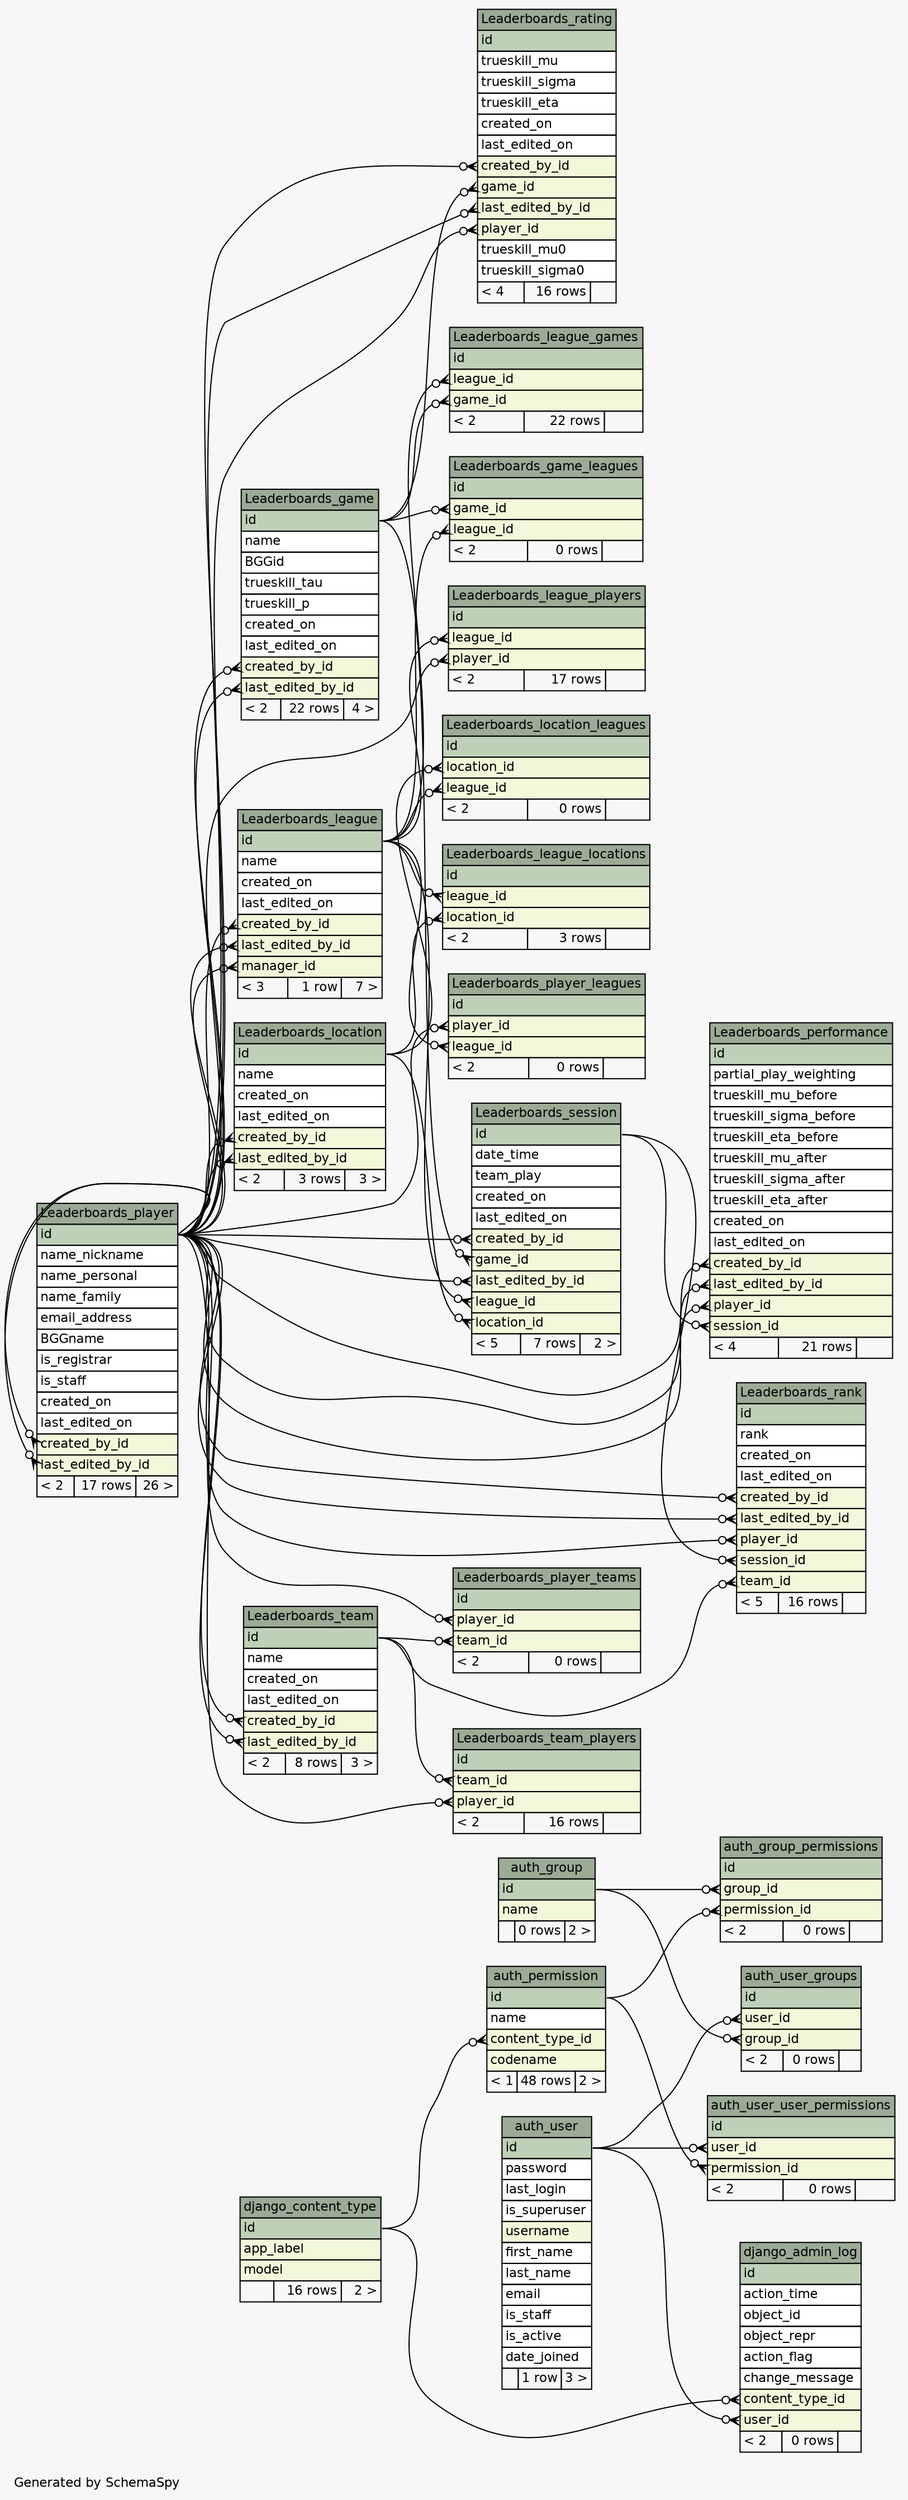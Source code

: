 // dot 2.38.0 on Linux 4.4.0-38-generic
// SchemaSpy rev 590
digraph "largeRelationshipsDiagram" {
  graph [
    rankdir="RL"
    bgcolor="#f7f7f7"
    label="\nGenerated by SchemaSpy"
    labeljust="l"
    nodesep="0.18"
    ranksep="0.46"
    fontname="Helvetica"
    fontsize="11"
  ];
  node [
    fontname="Helvetica"
    fontsize="11"
    shape="plaintext"
  ];
  edge [
    arrowsize="0.8"
  ];
  "auth_group" [
    label=<
    <TABLE BORDER="0" CELLBORDER="1" CELLSPACING="0" BGCOLOR="#ffffff">
      <TR><TD COLSPAN="3" BGCOLOR="#9bab96" ALIGN="CENTER">auth_group</TD></TR>
      <TR><TD PORT="id" COLSPAN="3" BGCOLOR="#bed1b8" ALIGN="LEFT">id</TD></TR>
      <TR><TD PORT="name" COLSPAN="3" BGCOLOR="#f4f7da" ALIGN="LEFT">name</TD></TR>
      <TR><TD ALIGN="LEFT" BGCOLOR="#f7f7f7">  </TD><TD ALIGN="RIGHT" BGCOLOR="#f7f7f7">0 rows</TD><TD ALIGN="RIGHT" BGCOLOR="#f7f7f7">2 &gt;</TD></TR>
    </TABLE>>
    URL="tables/auth_group.html"
    tooltip="auth_group"
  ];
  "auth_group_permissions" [
    label=<
    <TABLE BORDER="0" CELLBORDER="1" CELLSPACING="0" BGCOLOR="#ffffff">
      <TR><TD COLSPAN="3" BGCOLOR="#9bab96" ALIGN="CENTER">auth_group_permissions</TD></TR>
      <TR><TD PORT="id" COLSPAN="3" BGCOLOR="#bed1b8" ALIGN="LEFT">id</TD></TR>
      <TR><TD PORT="group_id" COLSPAN="3" BGCOLOR="#f4f7da" ALIGN="LEFT">group_id</TD></TR>
      <TR><TD PORT="permission_id" COLSPAN="3" BGCOLOR="#f4f7da" ALIGN="LEFT">permission_id</TD></TR>
      <TR><TD ALIGN="LEFT" BGCOLOR="#f7f7f7">&lt; 2</TD><TD ALIGN="RIGHT" BGCOLOR="#f7f7f7">0 rows</TD><TD ALIGN="RIGHT" BGCOLOR="#f7f7f7">  </TD></TR>
    </TABLE>>
    URL="tables/auth_group_permissions.html"
    tooltip="auth_group_permissions"
  ];
  "auth_permission" [
    label=<
    <TABLE BORDER="0" CELLBORDER="1" CELLSPACING="0" BGCOLOR="#ffffff">
      <TR><TD COLSPAN="3" BGCOLOR="#9bab96" ALIGN="CENTER">auth_permission</TD></TR>
      <TR><TD PORT="id" COLSPAN="3" BGCOLOR="#bed1b8" ALIGN="LEFT">id</TD></TR>
      <TR><TD PORT="name" COLSPAN="3" ALIGN="LEFT">name</TD></TR>
      <TR><TD PORT="content_type_id" COLSPAN="3" BGCOLOR="#f4f7da" ALIGN="LEFT">content_type_id</TD></TR>
      <TR><TD PORT="codename" COLSPAN="3" BGCOLOR="#f4f7da" ALIGN="LEFT">codename</TD></TR>
      <TR><TD ALIGN="LEFT" BGCOLOR="#f7f7f7">&lt; 1</TD><TD ALIGN="RIGHT" BGCOLOR="#f7f7f7">48 rows</TD><TD ALIGN="RIGHT" BGCOLOR="#f7f7f7">2 &gt;</TD></TR>
    </TABLE>>
    URL="tables/auth_permission.html"
    tooltip="auth_permission"
  ];
  "auth_user" [
    label=<
    <TABLE BORDER="0" CELLBORDER="1" CELLSPACING="0" BGCOLOR="#ffffff">
      <TR><TD COLSPAN="3" BGCOLOR="#9bab96" ALIGN="CENTER">auth_user</TD></TR>
      <TR><TD PORT="id" COLSPAN="3" BGCOLOR="#bed1b8" ALIGN="LEFT">id</TD></TR>
      <TR><TD PORT="password" COLSPAN="3" ALIGN="LEFT">password</TD></TR>
      <TR><TD PORT="last_login" COLSPAN="3" ALIGN="LEFT">last_login</TD></TR>
      <TR><TD PORT="is_superuser" COLSPAN="3" ALIGN="LEFT">is_superuser</TD></TR>
      <TR><TD PORT="username" COLSPAN="3" BGCOLOR="#f4f7da" ALIGN="LEFT">username</TD></TR>
      <TR><TD PORT="first_name" COLSPAN="3" ALIGN="LEFT">first_name</TD></TR>
      <TR><TD PORT="last_name" COLSPAN="3" ALIGN="LEFT">last_name</TD></TR>
      <TR><TD PORT="email" COLSPAN="3" ALIGN="LEFT">email</TD></TR>
      <TR><TD PORT="is_staff" COLSPAN="3" ALIGN="LEFT">is_staff</TD></TR>
      <TR><TD PORT="is_active" COLSPAN="3" ALIGN="LEFT">is_active</TD></TR>
      <TR><TD PORT="date_joined" COLSPAN="3" ALIGN="LEFT">date_joined</TD></TR>
      <TR><TD ALIGN="LEFT" BGCOLOR="#f7f7f7">  </TD><TD ALIGN="RIGHT" BGCOLOR="#f7f7f7">1 row</TD><TD ALIGN="RIGHT" BGCOLOR="#f7f7f7">3 &gt;</TD></TR>
    </TABLE>>
    URL="tables/auth_user.html"
    tooltip="auth_user"
  ];
  "auth_user_groups" [
    label=<
    <TABLE BORDER="0" CELLBORDER="1" CELLSPACING="0" BGCOLOR="#ffffff">
      <TR><TD COLSPAN="3" BGCOLOR="#9bab96" ALIGN="CENTER">auth_user_groups</TD></TR>
      <TR><TD PORT="id" COLSPAN="3" BGCOLOR="#bed1b8" ALIGN="LEFT">id</TD></TR>
      <TR><TD PORT="user_id" COLSPAN="3" BGCOLOR="#f4f7da" ALIGN="LEFT">user_id</TD></TR>
      <TR><TD PORT="group_id" COLSPAN="3" BGCOLOR="#f4f7da" ALIGN="LEFT">group_id</TD></TR>
      <TR><TD ALIGN="LEFT" BGCOLOR="#f7f7f7">&lt; 2</TD><TD ALIGN="RIGHT" BGCOLOR="#f7f7f7">0 rows</TD><TD ALIGN="RIGHT" BGCOLOR="#f7f7f7">  </TD></TR>
    </TABLE>>
    URL="tables/auth_user_groups.html"
    tooltip="auth_user_groups"
  ];
  "auth_user_user_permissions" [
    label=<
    <TABLE BORDER="0" CELLBORDER="1" CELLSPACING="0" BGCOLOR="#ffffff">
      <TR><TD COLSPAN="3" BGCOLOR="#9bab96" ALIGN="CENTER">auth_user_user_permissions</TD></TR>
      <TR><TD PORT="id" COLSPAN="3" BGCOLOR="#bed1b8" ALIGN="LEFT">id</TD></TR>
      <TR><TD PORT="user_id" COLSPAN="3" BGCOLOR="#f4f7da" ALIGN="LEFT">user_id</TD></TR>
      <TR><TD PORT="permission_id" COLSPAN="3" BGCOLOR="#f4f7da" ALIGN="LEFT">permission_id</TD></TR>
      <TR><TD ALIGN="LEFT" BGCOLOR="#f7f7f7">&lt; 2</TD><TD ALIGN="RIGHT" BGCOLOR="#f7f7f7">0 rows</TD><TD ALIGN="RIGHT" BGCOLOR="#f7f7f7">  </TD></TR>
    </TABLE>>
    URL="tables/auth_user_user_permissions.html"
    tooltip="auth_user_user_permissions"
  ];
  "django_admin_log" [
    label=<
    <TABLE BORDER="0" CELLBORDER="1" CELLSPACING="0" BGCOLOR="#ffffff">
      <TR><TD COLSPAN="3" BGCOLOR="#9bab96" ALIGN="CENTER">django_admin_log</TD></TR>
      <TR><TD PORT="id" COLSPAN="3" BGCOLOR="#bed1b8" ALIGN="LEFT">id</TD></TR>
      <TR><TD PORT="action_time" COLSPAN="3" ALIGN="LEFT">action_time</TD></TR>
      <TR><TD PORT="object_id" COLSPAN="3" ALIGN="LEFT">object_id</TD></TR>
      <TR><TD PORT="object_repr" COLSPAN="3" ALIGN="LEFT">object_repr</TD></TR>
      <TR><TD PORT="action_flag" COLSPAN="3" ALIGN="LEFT">action_flag</TD></TR>
      <TR><TD PORT="change_message" COLSPAN="3" ALIGN="LEFT">change_message</TD></TR>
      <TR><TD PORT="content_type_id" COLSPAN="3" BGCOLOR="#f4f7da" ALIGN="LEFT">content_type_id</TD></TR>
      <TR><TD PORT="user_id" COLSPAN="3" BGCOLOR="#f4f7da" ALIGN="LEFT">user_id</TD></TR>
      <TR><TD ALIGN="LEFT" BGCOLOR="#f7f7f7">&lt; 2</TD><TD ALIGN="RIGHT" BGCOLOR="#f7f7f7">0 rows</TD><TD ALIGN="RIGHT" BGCOLOR="#f7f7f7">  </TD></TR>
    </TABLE>>
    URL="tables/django_admin_log.html"
    tooltip="django_admin_log"
  ];
  "django_content_type" [
    label=<
    <TABLE BORDER="0" CELLBORDER="1" CELLSPACING="0" BGCOLOR="#ffffff">
      <TR><TD COLSPAN="3" BGCOLOR="#9bab96" ALIGN="CENTER">django_content_type</TD></TR>
      <TR><TD PORT="id" COLSPAN="3" BGCOLOR="#bed1b8" ALIGN="LEFT">id</TD></TR>
      <TR><TD PORT="app_label" COLSPAN="3" BGCOLOR="#f4f7da" ALIGN="LEFT">app_label</TD></TR>
      <TR><TD PORT="model" COLSPAN="3" BGCOLOR="#f4f7da" ALIGN="LEFT">model</TD></TR>
      <TR><TD ALIGN="LEFT" BGCOLOR="#f7f7f7">  </TD><TD ALIGN="RIGHT" BGCOLOR="#f7f7f7">16 rows</TD><TD ALIGN="RIGHT" BGCOLOR="#f7f7f7">2 &gt;</TD></TR>
    </TABLE>>
    URL="tables/django_content_type.html"
    tooltip="django_content_type"
  ];
  "Leaderboards_game" [
    label=<
    <TABLE BORDER="0" CELLBORDER="1" CELLSPACING="0" BGCOLOR="#ffffff">
      <TR><TD COLSPAN="3" BGCOLOR="#9bab96" ALIGN="CENTER">Leaderboards_game</TD></TR>
      <TR><TD PORT="id" COLSPAN="3" BGCOLOR="#bed1b8" ALIGN="LEFT">id</TD></TR>
      <TR><TD PORT="name" COLSPAN="3" ALIGN="LEFT">name</TD></TR>
      <TR><TD PORT="BGGid" COLSPAN="3" ALIGN="LEFT">BGGid</TD></TR>
      <TR><TD PORT="trueskill_tau" COLSPAN="3" ALIGN="LEFT">trueskill_tau</TD></TR>
      <TR><TD PORT="trueskill_p" COLSPAN="3" ALIGN="LEFT">trueskill_p</TD></TR>
      <TR><TD PORT="created_on" COLSPAN="3" ALIGN="LEFT">created_on</TD></TR>
      <TR><TD PORT="last_edited_on" COLSPAN="3" ALIGN="LEFT">last_edited_on</TD></TR>
      <TR><TD PORT="created_by_id" COLSPAN="3" BGCOLOR="#f4f7da" ALIGN="LEFT">created_by_id</TD></TR>
      <TR><TD PORT="last_edited_by_id" COLSPAN="3" BGCOLOR="#f4f7da" ALIGN="LEFT">last_edited_by_id</TD></TR>
      <TR><TD ALIGN="LEFT" BGCOLOR="#f7f7f7">&lt; 2</TD><TD ALIGN="RIGHT" BGCOLOR="#f7f7f7">22 rows</TD><TD ALIGN="RIGHT" BGCOLOR="#f7f7f7">4 &gt;</TD></TR>
    </TABLE>>
    URL="tables/Leaderboards_game.html"
    tooltip="Leaderboards_game"
  ];
  "Leaderboards_game_leagues" [
    label=<
    <TABLE BORDER="0" CELLBORDER="1" CELLSPACING="0" BGCOLOR="#ffffff">
      <TR><TD COLSPAN="3" BGCOLOR="#9bab96" ALIGN="CENTER">Leaderboards_game_leagues</TD></TR>
      <TR><TD PORT="id" COLSPAN="3" BGCOLOR="#bed1b8" ALIGN="LEFT">id</TD></TR>
      <TR><TD PORT="game_id" COLSPAN="3" BGCOLOR="#f4f7da" ALIGN="LEFT">game_id</TD></TR>
      <TR><TD PORT="league_id" COLSPAN="3" BGCOLOR="#f4f7da" ALIGN="LEFT">league_id</TD></TR>
      <TR><TD ALIGN="LEFT" BGCOLOR="#f7f7f7">&lt; 2</TD><TD ALIGN="RIGHT" BGCOLOR="#f7f7f7">0 rows</TD><TD ALIGN="RIGHT" BGCOLOR="#f7f7f7">  </TD></TR>
    </TABLE>>
    URL="tables/Leaderboards_game_leagues.html"
    tooltip="Leaderboards_game_leagues"
  ];
  "Leaderboards_league" [
    label=<
    <TABLE BORDER="0" CELLBORDER="1" CELLSPACING="0" BGCOLOR="#ffffff">
      <TR><TD COLSPAN="3" BGCOLOR="#9bab96" ALIGN="CENTER">Leaderboards_league</TD></TR>
      <TR><TD PORT="id" COLSPAN="3" BGCOLOR="#bed1b8" ALIGN="LEFT">id</TD></TR>
      <TR><TD PORT="name" COLSPAN="3" ALIGN="LEFT">name</TD></TR>
      <TR><TD PORT="created_on" COLSPAN="3" ALIGN="LEFT">created_on</TD></TR>
      <TR><TD PORT="last_edited_on" COLSPAN="3" ALIGN="LEFT">last_edited_on</TD></TR>
      <TR><TD PORT="created_by_id" COLSPAN="3" BGCOLOR="#f4f7da" ALIGN="LEFT">created_by_id</TD></TR>
      <TR><TD PORT="last_edited_by_id" COLSPAN="3" BGCOLOR="#f4f7da" ALIGN="LEFT">last_edited_by_id</TD></TR>
      <TR><TD PORT="manager_id" COLSPAN="3" BGCOLOR="#f4f7da" ALIGN="LEFT">manager_id</TD></TR>
      <TR><TD ALIGN="LEFT" BGCOLOR="#f7f7f7">&lt; 3</TD><TD ALIGN="RIGHT" BGCOLOR="#f7f7f7">1 row</TD><TD ALIGN="RIGHT" BGCOLOR="#f7f7f7">7 &gt;</TD></TR>
    </TABLE>>
    URL="tables/Leaderboards_league.html"
    tooltip="Leaderboards_league"
  ];
  "Leaderboards_league_games" [
    label=<
    <TABLE BORDER="0" CELLBORDER="1" CELLSPACING="0" BGCOLOR="#ffffff">
      <TR><TD COLSPAN="3" BGCOLOR="#9bab96" ALIGN="CENTER">Leaderboards_league_games</TD></TR>
      <TR><TD PORT="id" COLSPAN="3" BGCOLOR="#bed1b8" ALIGN="LEFT">id</TD></TR>
      <TR><TD PORT="league_id" COLSPAN="3" BGCOLOR="#f4f7da" ALIGN="LEFT">league_id</TD></TR>
      <TR><TD PORT="game_id" COLSPAN="3" BGCOLOR="#f4f7da" ALIGN="LEFT">game_id</TD></TR>
      <TR><TD ALIGN="LEFT" BGCOLOR="#f7f7f7">&lt; 2</TD><TD ALIGN="RIGHT" BGCOLOR="#f7f7f7">22 rows</TD><TD ALIGN="RIGHT" BGCOLOR="#f7f7f7">  </TD></TR>
    </TABLE>>
    URL="tables/Leaderboards_league_games.html"
    tooltip="Leaderboards_league_games"
  ];
  "Leaderboards_league_locations" [
    label=<
    <TABLE BORDER="0" CELLBORDER="1" CELLSPACING="0" BGCOLOR="#ffffff">
      <TR><TD COLSPAN="3" BGCOLOR="#9bab96" ALIGN="CENTER">Leaderboards_league_locations</TD></TR>
      <TR><TD PORT="id" COLSPAN="3" BGCOLOR="#bed1b8" ALIGN="LEFT">id</TD></TR>
      <TR><TD PORT="league_id" COLSPAN="3" BGCOLOR="#f4f7da" ALIGN="LEFT">league_id</TD></TR>
      <TR><TD PORT="location_id" COLSPAN="3" BGCOLOR="#f4f7da" ALIGN="LEFT">location_id</TD></TR>
      <TR><TD ALIGN="LEFT" BGCOLOR="#f7f7f7">&lt; 2</TD><TD ALIGN="RIGHT" BGCOLOR="#f7f7f7">3 rows</TD><TD ALIGN="RIGHT" BGCOLOR="#f7f7f7">  </TD></TR>
    </TABLE>>
    URL="tables/Leaderboards_league_locations.html"
    tooltip="Leaderboards_league_locations"
  ];
  "Leaderboards_league_players" [
    label=<
    <TABLE BORDER="0" CELLBORDER="1" CELLSPACING="0" BGCOLOR="#ffffff">
      <TR><TD COLSPAN="3" BGCOLOR="#9bab96" ALIGN="CENTER">Leaderboards_league_players</TD></TR>
      <TR><TD PORT="id" COLSPAN="3" BGCOLOR="#bed1b8" ALIGN="LEFT">id</TD></TR>
      <TR><TD PORT="league_id" COLSPAN="3" BGCOLOR="#f4f7da" ALIGN="LEFT">league_id</TD></TR>
      <TR><TD PORT="player_id" COLSPAN="3" BGCOLOR="#f4f7da" ALIGN="LEFT">player_id</TD></TR>
      <TR><TD ALIGN="LEFT" BGCOLOR="#f7f7f7">&lt; 2</TD><TD ALIGN="RIGHT" BGCOLOR="#f7f7f7">17 rows</TD><TD ALIGN="RIGHT" BGCOLOR="#f7f7f7">  </TD></TR>
    </TABLE>>
    URL="tables/Leaderboards_league_players.html"
    tooltip="Leaderboards_league_players"
  ];
  "Leaderboards_location" [
    label=<
    <TABLE BORDER="0" CELLBORDER="1" CELLSPACING="0" BGCOLOR="#ffffff">
      <TR><TD COLSPAN="3" BGCOLOR="#9bab96" ALIGN="CENTER">Leaderboards_location</TD></TR>
      <TR><TD PORT="id" COLSPAN="3" BGCOLOR="#bed1b8" ALIGN="LEFT">id</TD></TR>
      <TR><TD PORT="name" COLSPAN="3" ALIGN="LEFT">name</TD></TR>
      <TR><TD PORT="created_on" COLSPAN="3" ALIGN="LEFT">created_on</TD></TR>
      <TR><TD PORT="last_edited_on" COLSPAN="3" ALIGN="LEFT">last_edited_on</TD></TR>
      <TR><TD PORT="created_by_id" COLSPAN="3" BGCOLOR="#f4f7da" ALIGN="LEFT">created_by_id</TD></TR>
      <TR><TD PORT="last_edited_by_id" COLSPAN="3" BGCOLOR="#f4f7da" ALIGN="LEFT">last_edited_by_id</TD></TR>
      <TR><TD ALIGN="LEFT" BGCOLOR="#f7f7f7">&lt; 2</TD><TD ALIGN="RIGHT" BGCOLOR="#f7f7f7">3 rows</TD><TD ALIGN="RIGHT" BGCOLOR="#f7f7f7">3 &gt;</TD></TR>
    </TABLE>>
    URL="tables/Leaderboards_location.html"
    tooltip="Leaderboards_location"
  ];
  "Leaderboards_location_leagues" [
    label=<
    <TABLE BORDER="0" CELLBORDER="1" CELLSPACING="0" BGCOLOR="#ffffff">
      <TR><TD COLSPAN="3" BGCOLOR="#9bab96" ALIGN="CENTER">Leaderboards_location_leagues</TD></TR>
      <TR><TD PORT="id" COLSPAN="3" BGCOLOR="#bed1b8" ALIGN="LEFT">id</TD></TR>
      <TR><TD PORT="location_id" COLSPAN="3" BGCOLOR="#f4f7da" ALIGN="LEFT">location_id</TD></TR>
      <TR><TD PORT="league_id" COLSPAN="3" BGCOLOR="#f4f7da" ALIGN="LEFT">league_id</TD></TR>
      <TR><TD ALIGN="LEFT" BGCOLOR="#f7f7f7">&lt; 2</TD><TD ALIGN="RIGHT" BGCOLOR="#f7f7f7">0 rows</TD><TD ALIGN="RIGHT" BGCOLOR="#f7f7f7">  </TD></TR>
    </TABLE>>
    URL="tables/Leaderboards_location_leagues.html"
    tooltip="Leaderboards_location_leagues"
  ];
  "Leaderboards_performance" [
    label=<
    <TABLE BORDER="0" CELLBORDER="1" CELLSPACING="0" BGCOLOR="#ffffff">
      <TR><TD COLSPAN="3" BGCOLOR="#9bab96" ALIGN="CENTER">Leaderboards_performance</TD></TR>
      <TR><TD PORT="id" COLSPAN="3" BGCOLOR="#bed1b8" ALIGN="LEFT">id</TD></TR>
      <TR><TD PORT="partial_play_weighting" COLSPAN="3" ALIGN="LEFT">partial_play_weighting</TD></TR>
      <TR><TD PORT="trueskill_mu_before" COLSPAN="3" ALIGN="LEFT">trueskill_mu_before</TD></TR>
      <TR><TD PORT="trueskill_sigma_before" COLSPAN="3" ALIGN="LEFT">trueskill_sigma_before</TD></TR>
      <TR><TD PORT="trueskill_eta_before" COLSPAN="3" ALIGN="LEFT">trueskill_eta_before</TD></TR>
      <TR><TD PORT="trueskill_mu_after" COLSPAN="3" ALIGN="LEFT">trueskill_mu_after</TD></TR>
      <TR><TD PORT="trueskill_sigma_after" COLSPAN="3" ALIGN="LEFT">trueskill_sigma_after</TD></TR>
      <TR><TD PORT="trueskill_eta_after" COLSPAN="3" ALIGN="LEFT">trueskill_eta_after</TD></TR>
      <TR><TD PORT="created_on" COLSPAN="3" ALIGN="LEFT">created_on</TD></TR>
      <TR><TD PORT="last_edited_on" COLSPAN="3" ALIGN="LEFT">last_edited_on</TD></TR>
      <TR><TD PORT="created_by_id" COLSPAN="3" BGCOLOR="#f4f7da" ALIGN="LEFT">created_by_id</TD></TR>
      <TR><TD PORT="last_edited_by_id" COLSPAN="3" BGCOLOR="#f4f7da" ALIGN="LEFT">last_edited_by_id</TD></TR>
      <TR><TD PORT="player_id" COLSPAN="3" BGCOLOR="#f4f7da" ALIGN="LEFT">player_id</TD></TR>
      <TR><TD PORT="session_id" COLSPAN="3" BGCOLOR="#f4f7da" ALIGN="LEFT">session_id</TD></TR>
      <TR><TD ALIGN="LEFT" BGCOLOR="#f7f7f7">&lt; 4</TD><TD ALIGN="RIGHT" BGCOLOR="#f7f7f7">21 rows</TD><TD ALIGN="RIGHT" BGCOLOR="#f7f7f7">  </TD></TR>
    </TABLE>>
    URL="tables/Leaderboards_performance.html"
    tooltip="Leaderboards_performance"
  ];
  "Leaderboards_player" [
    label=<
    <TABLE BORDER="0" CELLBORDER="1" CELLSPACING="0" BGCOLOR="#ffffff">
      <TR><TD COLSPAN="3" BGCOLOR="#9bab96" ALIGN="CENTER">Leaderboards_player</TD></TR>
      <TR><TD PORT="id" COLSPAN="3" BGCOLOR="#bed1b8" ALIGN="LEFT">id</TD></TR>
      <TR><TD PORT="name_nickname" COLSPAN="3" ALIGN="LEFT">name_nickname</TD></TR>
      <TR><TD PORT="name_personal" COLSPAN="3" ALIGN="LEFT">name_personal</TD></TR>
      <TR><TD PORT="name_family" COLSPAN="3" ALIGN="LEFT">name_family</TD></TR>
      <TR><TD PORT="email_address" COLSPAN="3" ALIGN="LEFT">email_address</TD></TR>
      <TR><TD PORT="BGGname" COLSPAN="3" ALIGN="LEFT">BGGname</TD></TR>
      <TR><TD PORT="is_registrar" COLSPAN="3" ALIGN="LEFT">is_registrar</TD></TR>
      <TR><TD PORT="is_staff" COLSPAN="3" ALIGN="LEFT">is_staff</TD></TR>
      <TR><TD PORT="created_on" COLSPAN="3" ALIGN="LEFT">created_on</TD></TR>
      <TR><TD PORT="last_edited_on" COLSPAN="3" ALIGN="LEFT">last_edited_on</TD></TR>
      <TR><TD PORT="created_by_id" COLSPAN="3" BGCOLOR="#f4f7da" ALIGN="LEFT">created_by_id</TD></TR>
      <TR><TD PORT="last_edited_by_id" COLSPAN="3" BGCOLOR="#f4f7da" ALIGN="LEFT">last_edited_by_id</TD></TR>
      <TR><TD ALIGN="LEFT" BGCOLOR="#f7f7f7">&lt; 2</TD><TD ALIGN="RIGHT" BGCOLOR="#f7f7f7">17 rows</TD><TD ALIGN="RIGHT" BGCOLOR="#f7f7f7">26 &gt;</TD></TR>
    </TABLE>>
    URL="tables/Leaderboards_player.html"
    tooltip="Leaderboards_player"
  ];
  "Leaderboards_player_leagues" [
    label=<
    <TABLE BORDER="0" CELLBORDER="1" CELLSPACING="0" BGCOLOR="#ffffff">
      <TR><TD COLSPAN="3" BGCOLOR="#9bab96" ALIGN="CENTER">Leaderboards_player_leagues</TD></TR>
      <TR><TD PORT="id" COLSPAN="3" BGCOLOR="#bed1b8" ALIGN="LEFT">id</TD></TR>
      <TR><TD PORT="player_id" COLSPAN="3" BGCOLOR="#f4f7da" ALIGN="LEFT">player_id</TD></TR>
      <TR><TD PORT="league_id" COLSPAN="3" BGCOLOR="#f4f7da" ALIGN="LEFT">league_id</TD></TR>
      <TR><TD ALIGN="LEFT" BGCOLOR="#f7f7f7">&lt; 2</TD><TD ALIGN="RIGHT" BGCOLOR="#f7f7f7">0 rows</TD><TD ALIGN="RIGHT" BGCOLOR="#f7f7f7">  </TD></TR>
    </TABLE>>
    URL="tables/Leaderboards_player_leagues.html"
    tooltip="Leaderboards_player_leagues"
  ];
  "Leaderboards_player_teams" [
    label=<
    <TABLE BORDER="0" CELLBORDER="1" CELLSPACING="0" BGCOLOR="#ffffff">
      <TR><TD COLSPAN="3" BGCOLOR="#9bab96" ALIGN="CENTER">Leaderboards_player_teams</TD></TR>
      <TR><TD PORT="id" COLSPAN="3" BGCOLOR="#bed1b8" ALIGN="LEFT">id</TD></TR>
      <TR><TD PORT="player_id" COLSPAN="3" BGCOLOR="#f4f7da" ALIGN="LEFT">player_id</TD></TR>
      <TR><TD PORT="team_id" COLSPAN="3" BGCOLOR="#f4f7da" ALIGN="LEFT">team_id</TD></TR>
      <TR><TD ALIGN="LEFT" BGCOLOR="#f7f7f7">&lt; 2</TD><TD ALIGN="RIGHT" BGCOLOR="#f7f7f7">0 rows</TD><TD ALIGN="RIGHT" BGCOLOR="#f7f7f7">  </TD></TR>
    </TABLE>>
    URL="tables/Leaderboards_player_teams.html"
    tooltip="Leaderboards_player_teams"
  ];
  "Leaderboards_rank" [
    label=<
    <TABLE BORDER="0" CELLBORDER="1" CELLSPACING="0" BGCOLOR="#ffffff">
      <TR><TD COLSPAN="3" BGCOLOR="#9bab96" ALIGN="CENTER">Leaderboards_rank</TD></TR>
      <TR><TD PORT="id" COLSPAN="3" BGCOLOR="#bed1b8" ALIGN="LEFT">id</TD></TR>
      <TR><TD PORT="rank" COLSPAN="3" ALIGN="LEFT">rank</TD></TR>
      <TR><TD PORT="created_on" COLSPAN="3" ALIGN="LEFT">created_on</TD></TR>
      <TR><TD PORT="last_edited_on" COLSPAN="3" ALIGN="LEFT">last_edited_on</TD></TR>
      <TR><TD PORT="created_by_id" COLSPAN="3" BGCOLOR="#f4f7da" ALIGN="LEFT">created_by_id</TD></TR>
      <TR><TD PORT="last_edited_by_id" COLSPAN="3" BGCOLOR="#f4f7da" ALIGN="LEFT">last_edited_by_id</TD></TR>
      <TR><TD PORT="player_id" COLSPAN="3" BGCOLOR="#f4f7da" ALIGN="LEFT">player_id</TD></TR>
      <TR><TD PORT="session_id" COLSPAN="3" BGCOLOR="#f4f7da" ALIGN="LEFT">session_id</TD></TR>
      <TR><TD PORT="team_id" COLSPAN="3" BGCOLOR="#f4f7da" ALIGN="LEFT">team_id</TD></TR>
      <TR><TD ALIGN="LEFT" BGCOLOR="#f7f7f7">&lt; 5</TD><TD ALIGN="RIGHT" BGCOLOR="#f7f7f7">16 rows</TD><TD ALIGN="RIGHT" BGCOLOR="#f7f7f7">  </TD></TR>
    </TABLE>>
    URL="tables/Leaderboards_rank.html"
    tooltip="Leaderboards_rank"
  ];
  "Leaderboards_rating" [
    label=<
    <TABLE BORDER="0" CELLBORDER="1" CELLSPACING="0" BGCOLOR="#ffffff">
      <TR><TD COLSPAN="3" BGCOLOR="#9bab96" ALIGN="CENTER">Leaderboards_rating</TD></TR>
      <TR><TD PORT="id" COLSPAN="3" BGCOLOR="#bed1b8" ALIGN="LEFT">id</TD></TR>
      <TR><TD PORT="trueskill_mu" COLSPAN="3" ALIGN="LEFT">trueskill_mu</TD></TR>
      <TR><TD PORT="trueskill_sigma" COLSPAN="3" ALIGN="LEFT">trueskill_sigma</TD></TR>
      <TR><TD PORT="trueskill_eta" COLSPAN="3" ALIGN="LEFT">trueskill_eta</TD></TR>
      <TR><TD PORT="created_on" COLSPAN="3" ALIGN="LEFT">created_on</TD></TR>
      <TR><TD PORT="last_edited_on" COLSPAN="3" ALIGN="LEFT">last_edited_on</TD></TR>
      <TR><TD PORT="created_by_id" COLSPAN="3" BGCOLOR="#f4f7da" ALIGN="LEFT">created_by_id</TD></TR>
      <TR><TD PORT="game_id" COLSPAN="3" BGCOLOR="#f4f7da" ALIGN="LEFT">game_id</TD></TR>
      <TR><TD PORT="last_edited_by_id" COLSPAN="3" BGCOLOR="#f4f7da" ALIGN="LEFT">last_edited_by_id</TD></TR>
      <TR><TD PORT="player_id" COLSPAN="3" BGCOLOR="#f4f7da" ALIGN="LEFT">player_id</TD></TR>
      <TR><TD PORT="trueskill_mu0" COLSPAN="3" ALIGN="LEFT">trueskill_mu0</TD></TR>
      <TR><TD PORT="trueskill_sigma0" COLSPAN="3" ALIGN="LEFT">trueskill_sigma0</TD></TR>
      <TR><TD ALIGN="LEFT" BGCOLOR="#f7f7f7">&lt; 4</TD><TD ALIGN="RIGHT" BGCOLOR="#f7f7f7">16 rows</TD><TD ALIGN="RIGHT" BGCOLOR="#f7f7f7">  </TD></TR>
    </TABLE>>
    URL="tables/Leaderboards_rating.html"
    tooltip="Leaderboards_rating"
  ];
  "Leaderboards_session" [
    label=<
    <TABLE BORDER="0" CELLBORDER="1" CELLSPACING="0" BGCOLOR="#ffffff">
      <TR><TD COLSPAN="3" BGCOLOR="#9bab96" ALIGN="CENTER">Leaderboards_session</TD></TR>
      <TR><TD PORT="id" COLSPAN="3" BGCOLOR="#bed1b8" ALIGN="LEFT">id</TD></TR>
      <TR><TD PORT="date_time" COLSPAN="3" ALIGN="LEFT">date_time</TD></TR>
      <TR><TD PORT="team_play" COLSPAN="3" ALIGN="LEFT">team_play</TD></TR>
      <TR><TD PORT="created_on" COLSPAN="3" ALIGN="LEFT">created_on</TD></TR>
      <TR><TD PORT="last_edited_on" COLSPAN="3" ALIGN="LEFT">last_edited_on</TD></TR>
      <TR><TD PORT="created_by_id" COLSPAN="3" BGCOLOR="#f4f7da" ALIGN="LEFT">created_by_id</TD></TR>
      <TR><TD PORT="game_id" COLSPAN="3" BGCOLOR="#f4f7da" ALIGN="LEFT">game_id</TD></TR>
      <TR><TD PORT="last_edited_by_id" COLSPAN="3" BGCOLOR="#f4f7da" ALIGN="LEFT">last_edited_by_id</TD></TR>
      <TR><TD PORT="league_id" COLSPAN="3" BGCOLOR="#f4f7da" ALIGN="LEFT">league_id</TD></TR>
      <TR><TD PORT="location_id" COLSPAN="3" BGCOLOR="#f4f7da" ALIGN="LEFT">location_id</TD></TR>
      <TR><TD ALIGN="LEFT" BGCOLOR="#f7f7f7">&lt; 5</TD><TD ALIGN="RIGHT" BGCOLOR="#f7f7f7">7 rows</TD><TD ALIGN="RIGHT" BGCOLOR="#f7f7f7">2 &gt;</TD></TR>
    </TABLE>>
    URL="tables/Leaderboards_session.html"
    tooltip="Leaderboards_session"
  ];
  "Leaderboards_team" [
    label=<
    <TABLE BORDER="0" CELLBORDER="1" CELLSPACING="0" BGCOLOR="#ffffff">
      <TR><TD COLSPAN="3" BGCOLOR="#9bab96" ALIGN="CENTER">Leaderboards_team</TD></TR>
      <TR><TD PORT="id" COLSPAN="3" BGCOLOR="#bed1b8" ALIGN="LEFT">id</TD></TR>
      <TR><TD PORT="name" COLSPAN="3" ALIGN="LEFT">name</TD></TR>
      <TR><TD PORT="created_on" COLSPAN="3" ALIGN="LEFT">created_on</TD></TR>
      <TR><TD PORT="last_edited_on" COLSPAN="3" ALIGN="LEFT">last_edited_on</TD></TR>
      <TR><TD PORT="created_by_id" COLSPAN="3" BGCOLOR="#f4f7da" ALIGN="LEFT">created_by_id</TD></TR>
      <TR><TD PORT="last_edited_by_id" COLSPAN="3" BGCOLOR="#f4f7da" ALIGN="LEFT">last_edited_by_id</TD></TR>
      <TR><TD ALIGN="LEFT" BGCOLOR="#f7f7f7">&lt; 2</TD><TD ALIGN="RIGHT" BGCOLOR="#f7f7f7">8 rows</TD><TD ALIGN="RIGHT" BGCOLOR="#f7f7f7">3 &gt;</TD></TR>
    </TABLE>>
    URL="tables/Leaderboards_team.html"
    tooltip="Leaderboards_team"
  ];
  "Leaderboards_team_players" [
    label=<
    <TABLE BORDER="0" CELLBORDER="1" CELLSPACING="0" BGCOLOR="#ffffff">
      <TR><TD COLSPAN="3" BGCOLOR="#9bab96" ALIGN="CENTER">Leaderboards_team_players</TD></TR>
      <TR><TD PORT="id" COLSPAN="3" BGCOLOR="#bed1b8" ALIGN="LEFT">id</TD></TR>
      <TR><TD PORT="team_id" COLSPAN="3" BGCOLOR="#f4f7da" ALIGN="LEFT">team_id</TD></TR>
      <TR><TD PORT="player_id" COLSPAN="3" BGCOLOR="#f4f7da" ALIGN="LEFT">player_id</TD></TR>
      <TR><TD ALIGN="LEFT" BGCOLOR="#f7f7f7">&lt; 2</TD><TD ALIGN="RIGHT" BGCOLOR="#f7f7f7">16 rows</TD><TD ALIGN="RIGHT" BGCOLOR="#f7f7f7">  </TD></TR>
    </TABLE>>
    URL="tables/Leaderboards_team_players.html"
    tooltip="Leaderboards_team_players"
  ];
  "auth_group_permissions":"group_id":w -> "auth_group":"id":e [arrowhead=none dir=back arrowtail=crowodot];
  "auth_group_permissions":"permission_id":w -> "auth_permission":"id":e [arrowhead=none dir=back arrowtail=crowodot];
  "auth_permission":"content_type_id":w -> "django_content_type":"id":e [arrowhead=none dir=back arrowtail=crowodot];
  "auth_user_groups":"group_id":w -> "auth_group":"id":e [arrowhead=none dir=back arrowtail=crowodot];
  "auth_user_groups":"user_id":w -> "auth_user":"id":e [arrowhead=none dir=back arrowtail=crowodot];
  "auth_user_user_permissions":"permission_id":w -> "auth_permission":"id":e [arrowhead=none dir=back arrowtail=crowodot];
  "auth_user_user_permissions":"user_id":w -> "auth_user":"id":e [arrowhead=none dir=back arrowtail=crowodot];
  "django_admin_log":"content_type_id":w -> "django_content_type":"id":e [arrowhead=none dir=back arrowtail=crowodot];
  "django_admin_log":"user_id":w -> "auth_user":"id":e [arrowhead=none dir=back arrowtail=crowodot];
  "Leaderboards_game":"created_by_id":w -> "Leaderboards_player":"id":e [arrowhead=none dir=back arrowtail=crowodot];
  "Leaderboards_game":"last_edited_by_id":w -> "Leaderboards_player":"id":e [arrowhead=none dir=back arrowtail=crowodot];
  "Leaderboards_game_leagues":"game_id":w -> "Leaderboards_game":"id":e [arrowhead=none dir=back arrowtail=crowodot];
  "Leaderboards_game_leagues":"league_id":w -> "Leaderboards_league":"id":e [arrowhead=none dir=back arrowtail=crowodot];
  "Leaderboards_league":"created_by_id":w -> "Leaderboards_player":"id":e [arrowhead=none dir=back arrowtail=crowodot];
  "Leaderboards_league":"last_edited_by_id":w -> "Leaderboards_player":"id":e [arrowhead=none dir=back arrowtail=crowodot];
  "Leaderboards_league":"manager_id":w -> "Leaderboards_player":"id":e [arrowhead=none dir=back arrowtail=crowodot];
  "Leaderboards_league_games":"game_id":w -> "Leaderboards_game":"id":e [arrowhead=none dir=back arrowtail=crowodot];
  "Leaderboards_league_games":"league_id":w -> "Leaderboards_league":"id":e [arrowhead=none dir=back arrowtail=crowodot];
  "Leaderboards_league_locations":"league_id":w -> "Leaderboards_league":"id":e [arrowhead=none dir=back arrowtail=crowodot];
  "Leaderboards_league_locations":"location_id":w -> "Leaderboards_location":"id":e [arrowhead=none dir=back arrowtail=crowodot];
  "Leaderboards_league_players":"league_id":w -> "Leaderboards_league":"id":e [arrowhead=none dir=back arrowtail=crowodot];
  "Leaderboards_league_players":"player_id":w -> "Leaderboards_player":"id":e [arrowhead=none dir=back arrowtail=crowodot];
  "Leaderboards_location":"created_by_id":w -> "Leaderboards_player":"id":e [arrowhead=none dir=back arrowtail=crowodot];
  "Leaderboards_location":"last_edited_by_id":w -> "Leaderboards_player":"id":e [arrowhead=none dir=back arrowtail=crowodot];
  "Leaderboards_location_leagues":"league_id":w -> "Leaderboards_league":"id":e [arrowhead=none dir=back arrowtail=crowodot];
  "Leaderboards_location_leagues":"location_id":w -> "Leaderboards_location":"id":e [arrowhead=none dir=back arrowtail=crowodot];
  "Leaderboards_performance":"created_by_id":w -> "Leaderboards_player":"id":e [arrowhead=none dir=back arrowtail=crowodot];
  "Leaderboards_performance":"last_edited_by_id":w -> "Leaderboards_player":"id":e [arrowhead=none dir=back arrowtail=crowodot];
  "Leaderboards_performance":"player_id":w -> "Leaderboards_player":"id":e [arrowhead=none dir=back arrowtail=crowodot];
  "Leaderboards_performance":"session_id":w -> "Leaderboards_session":"id":e [arrowhead=none dir=back arrowtail=crowodot];
  "Leaderboards_player":"created_by_id":w -> "Leaderboards_player":"id":e [arrowhead=none dir=back arrowtail=crowodot];
  "Leaderboards_player":"last_edited_by_id":w -> "Leaderboards_player":"id":e [arrowhead=none dir=back arrowtail=crowodot];
  "Leaderboards_player_leagues":"league_id":w -> "Leaderboards_league":"id":e [arrowhead=none dir=back arrowtail=crowodot];
  "Leaderboards_player_leagues":"player_id":w -> "Leaderboards_player":"id":e [arrowhead=none dir=back arrowtail=crowodot];
  "Leaderboards_player_teams":"player_id":w -> "Leaderboards_player":"id":e [arrowhead=none dir=back arrowtail=crowodot];
  "Leaderboards_player_teams":"team_id":w -> "Leaderboards_team":"id":e [arrowhead=none dir=back arrowtail=crowodot];
  "Leaderboards_rank":"created_by_id":w -> "Leaderboards_player":"id":e [arrowhead=none dir=back arrowtail=crowodot];
  "Leaderboards_rank":"last_edited_by_id":w -> "Leaderboards_player":"id":e [arrowhead=none dir=back arrowtail=crowodot];
  "Leaderboards_rank":"player_id":w -> "Leaderboards_player":"id":e [arrowhead=none dir=back arrowtail=crowodot];
  "Leaderboards_rank":"session_id":w -> "Leaderboards_session":"id":e [arrowhead=none dir=back arrowtail=crowodot];
  "Leaderboards_rank":"team_id":w -> "Leaderboards_team":"id":e [arrowhead=none dir=back arrowtail=crowodot];
  "Leaderboards_rating":"created_by_id":w -> "Leaderboards_player":"id":e [arrowhead=none dir=back arrowtail=crowodot];
  "Leaderboards_rating":"game_id":w -> "Leaderboards_game":"id":e [arrowhead=none dir=back arrowtail=crowodot];
  "Leaderboards_rating":"last_edited_by_id":w -> "Leaderboards_player":"id":e [arrowhead=none dir=back arrowtail=crowodot];
  "Leaderboards_rating":"player_id":w -> "Leaderboards_player":"id":e [arrowhead=none dir=back arrowtail=crowodot];
  "Leaderboards_session":"created_by_id":w -> "Leaderboards_player":"id":e [arrowhead=none dir=back arrowtail=crowodot];
  "Leaderboards_session":"game_id":w -> "Leaderboards_game":"id":e [arrowhead=none dir=back arrowtail=crowodot];
  "Leaderboards_session":"last_edited_by_id":w -> "Leaderboards_player":"id":e [arrowhead=none dir=back arrowtail=crowodot];
  "Leaderboards_session":"league_id":w -> "Leaderboards_league":"id":e [arrowhead=none dir=back arrowtail=crowodot];
  "Leaderboards_session":"location_id":w -> "Leaderboards_location":"id":e [arrowhead=none dir=back arrowtail=crowodot];
  "Leaderboards_team":"created_by_id":w -> "Leaderboards_player":"id":e [arrowhead=none dir=back arrowtail=crowodot];
  "Leaderboards_team":"last_edited_by_id":w -> "Leaderboards_player":"id":e [arrowhead=none dir=back arrowtail=crowodot];
  "Leaderboards_team_players":"player_id":w -> "Leaderboards_player":"id":e [arrowhead=none dir=back arrowtail=crowodot];
  "Leaderboards_team_players":"team_id":w -> "Leaderboards_team":"id":e [arrowhead=none dir=back arrowtail=crowodot];
}
